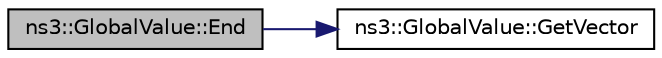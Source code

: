digraph "ns3::GlobalValue::End"
{
 // LATEX_PDF_SIZE
  edge [fontname="Helvetica",fontsize="10",labelfontname="Helvetica",labelfontsize="10"];
  node [fontname="Helvetica",fontsize="10",shape=record];
  rankdir="LR";
  Node1 [label="ns3::GlobalValue::End",height=0.2,width=0.4,color="black", fillcolor="grey75", style="filled", fontcolor="black",tooltip="The End iterator."];
  Node1 -> Node2 [color="midnightblue",fontsize="10",style="solid",fontname="Helvetica"];
  Node2 [label="ns3::GlobalValue::GetVector",height=0.2,width=0.4,color="black", fillcolor="white", style="filled",URL="$classns3_1_1_global_value.html#a69fde3a69c812df719c42b4e2ebde77e",tooltip="Get the static vector of all GlobalValues."];
}
